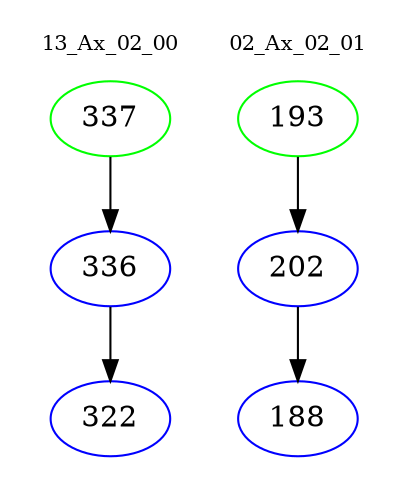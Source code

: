 digraph{
subgraph cluster_0 {
color = white
label = "13_Ax_02_00";
fontsize=10;
T0_337 [label="337", color="green"]
T0_337 -> T0_336 [color="black"]
T0_336 [label="336", color="blue"]
T0_336 -> T0_322 [color="black"]
T0_322 [label="322", color="blue"]
}
subgraph cluster_1 {
color = white
label = "02_Ax_02_01";
fontsize=10;
T1_193 [label="193", color="green"]
T1_193 -> T1_202 [color="black"]
T1_202 [label="202", color="blue"]
T1_202 -> T1_188 [color="black"]
T1_188 [label="188", color="blue"]
}
}
